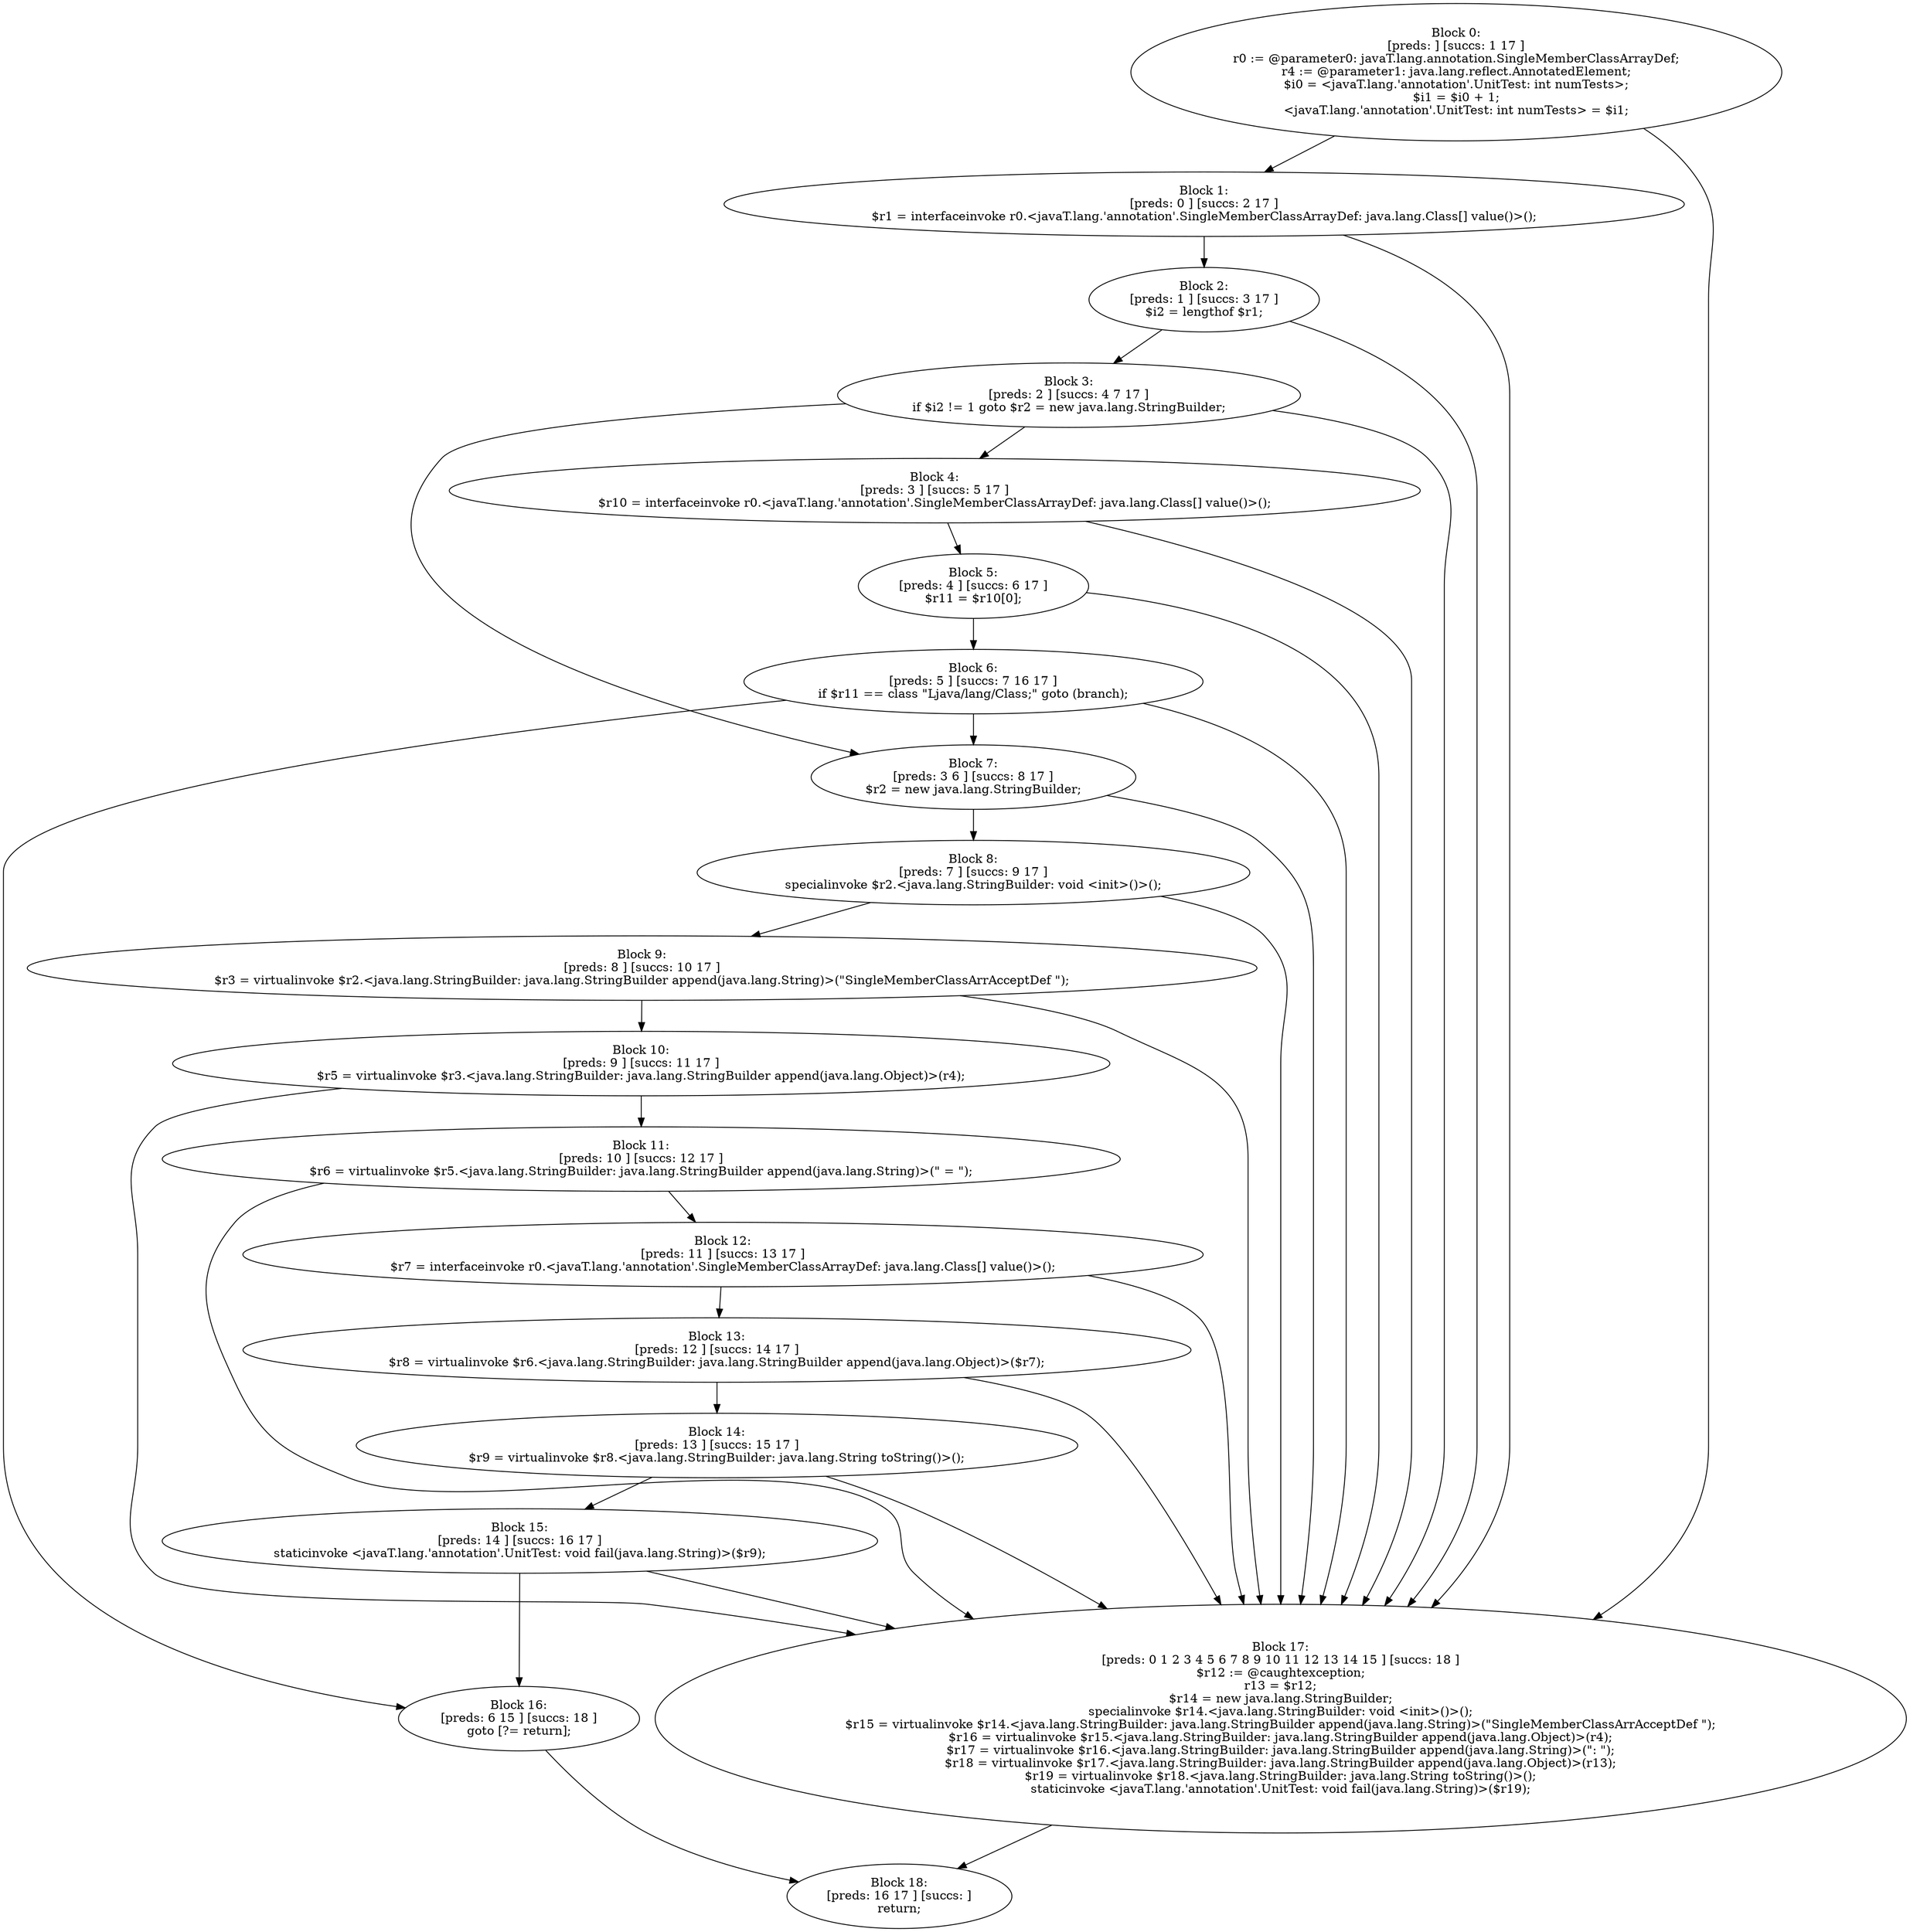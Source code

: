 digraph "unitGraph" {
    "Block 0:
[preds: ] [succs: 1 17 ]
r0 := @parameter0: javaT.lang.annotation.SingleMemberClassArrayDef;
r4 := @parameter1: java.lang.reflect.AnnotatedElement;
$i0 = <javaT.lang.'annotation'.UnitTest: int numTests>;
$i1 = $i0 + 1;
<javaT.lang.'annotation'.UnitTest: int numTests> = $i1;
"
    "Block 1:
[preds: 0 ] [succs: 2 17 ]
$r1 = interfaceinvoke r0.<javaT.lang.'annotation'.SingleMemberClassArrayDef: java.lang.Class[] value()>();
"
    "Block 2:
[preds: 1 ] [succs: 3 17 ]
$i2 = lengthof $r1;
"
    "Block 3:
[preds: 2 ] [succs: 4 7 17 ]
if $i2 != 1 goto $r2 = new java.lang.StringBuilder;
"
    "Block 4:
[preds: 3 ] [succs: 5 17 ]
$r10 = interfaceinvoke r0.<javaT.lang.'annotation'.SingleMemberClassArrayDef: java.lang.Class[] value()>();
"
    "Block 5:
[preds: 4 ] [succs: 6 17 ]
$r11 = $r10[0];
"
    "Block 6:
[preds: 5 ] [succs: 7 16 17 ]
if $r11 == class \"Ljava/lang/Class;\" goto (branch);
"
    "Block 7:
[preds: 3 6 ] [succs: 8 17 ]
$r2 = new java.lang.StringBuilder;
"
    "Block 8:
[preds: 7 ] [succs: 9 17 ]
specialinvoke $r2.<java.lang.StringBuilder: void <init>()>();
"
    "Block 9:
[preds: 8 ] [succs: 10 17 ]
$r3 = virtualinvoke $r2.<java.lang.StringBuilder: java.lang.StringBuilder append(java.lang.String)>(\"SingleMemberClassArrAcceptDef \");
"
    "Block 10:
[preds: 9 ] [succs: 11 17 ]
$r5 = virtualinvoke $r3.<java.lang.StringBuilder: java.lang.StringBuilder append(java.lang.Object)>(r4);
"
    "Block 11:
[preds: 10 ] [succs: 12 17 ]
$r6 = virtualinvoke $r5.<java.lang.StringBuilder: java.lang.StringBuilder append(java.lang.String)>(\" = \");
"
    "Block 12:
[preds: 11 ] [succs: 13 17 ]
$r7 = interfaceinvoke r0.<javaT.lang.'annotation'.SingleMemberClassArrayDef: java.lang.Class[] value()>();
"
    "Block 13:
[preds: 12 ] [succs: 14 17 ]
$r8 = virtualinvoke $r6.<java.lang.StringBuilder: java.lang.StringBuilder append(java.lang.Object)>($r7);
"
    "Block 14:
[preds: 13 ] [succs: 15 17 ]
$r9 = virtualinvoke $r8.<java.lang.StringBuilder: java.lang.String toString()>();
"
    "Block 15:
[preds: 14 ] [succs: 16 17 ]
staticinvoke <javaT.lang.'annotation'.UnitTest: void fail(java.lang.String)>($r9);
"
    "Block 16:
[preds: 6 15 ] [succs: 18 ]
goto [?= return];
"
    "Block 17:
[preds: 0 1 2 3 4 5 6 7 8 9 10 11 12 13 14 15 ] [succs: 18 ]
$r12 := @caughtexception;
r13 = $r12;
$r14 = new java.lang.StringBuilder;
specialinvoke $r14.<java.lang.StringBuilder: void <init>()>();
$r15 = virtualinvoke $r14.<java.lang.StringBuilder: java.lang.StringBuilder append(java.lang.String)>(\"SingleMemberClassArrAcceptDef \");
$r16 = virtualinvoke $r15.<java.lang.StringBuilder: java.lang.StringBuilder append(java.lang.Object)>(r4);
$r17 = virtualinvoke $r16.<java.lang.StringBuilder: java.lang.StringBuilder append(java.lang.String)>(\": \");
$r18 = virtualinvoke $r17.<java.lang.StringBuilder: java.lang.StringBuilder append(java.lang.Object)>(r13);
$r19 = virtualinvoke $r18.<java.lang.StringBuilder: java.lang.String toString()>();
staticinvoke <javaT.lang.'annotation'.UnitTest: void fail(java.lang.String)>($r19);
"
    "Block 18:
[preds: 16 17 ] [succs: ]
return;
"
    "Block 0:
[preds: ] [succs: 1 17 ]
r0 := @parameter0: javaT.lang.annotation.SingleMemberClassArrayDef;
r4 := @parameter1: java.lang.reflect.AnnotatedElement;
$i0 = <javaT.lang.'annotation'.UnitTest: int numTests>;
$i1 = $i0 + 1;
<javaT.lang.'annotation'.UnitTest: int numTests> = $i1;
"->"Block 1:
[preds: 0 ] [succs: 2 17 ]
$r1 = interfaceinvoke r0.<javaT.lang.'annotation'.SingleMemberClassArrayDef: java.lang.Class[] value()>();
";
    "Block 0:
[preds: ] [succs: 1 17 ]
r0 := @parameter0: javaT.lang.annotation.SingleMemberClassArrayDef;
r4 := @parameter1: java.lang.reflect.AnnotatedElement;
$i0 = <javaT.lang.'annotation'.UnitTest: int numTests>;
$i1 = $i0 + 1;
<javaT.lang.'annotation'.UnitTest: int numTests> = $i1;
"->"Block 17:
[preds: 0 1 2 3 4 5 6 7 8 9 10 11 12 13 14 15 ] [succs: 18 ]
$r12 := @caughtexception;
r13 = $r12;
$r14 = new java.lang.StringBuilder;
specialinvoke $r14.<java.lang.StringBuilder: void <init>()>();
$r15 = virtualinvoke $r14.<java.lang.StringBuilder: java.lang.StringBuilder append(java.lang.String)>(\"SingleMemberClassArrAcceptDef \");
$r16 = virtualinvoke $r15.<java.lang.StringBuilder: java.lang.StringBuilder append(java.lang.Object)>(r4);
$r17 = virtualinvoke $r16.<java.lang.StringBuilder: java.lang.StringBuilder append(java.lang.String)>(\": \");
$r18 = virtualinvoke $r17.<java.lang.StringBuilder: java.lang.StringBuilder append(java.lang.Object)>(r13);
$r19 = virtualinvoke $r18.<java.lang.StringBuilder: java.lang.String toString()>();
staticinvoke <javaT.lang.'annotation'.UnitTest: void fail(java.lang.String)>($r19);
";
    "Block 1:
[preds: 0 ] [succs: 2 17 ]
$r1 = interfaceinvoke r0.<javaT.lang.'annotation'.SingleMemberClassArrayDef: java.lang.Class[] value()>();
"->"Block 2:
[preds: 1 ] [succs: 3 17 ]
$i2 = lengthof $r1;
";
    "Block 1:
[preds: 0 ] [succs: 2 17 ]
$r1 = interfaceinvoke r0.<javaT.lang.'annotation'.SingleMemberClassArrayDef: java.lang.Class[] value()>();
"->"Block 17:
[preds: 0 1 2 3 4 5 6 7 8 9 10 11 12 13 14 15 ] [succs: 18 ]
$r12 := @caughtexception;
r13 = $r12;
$r14 = new java.lang.StringBuilder;
specialinvoke $r14.<java.lang.StringBuilder: void <init>()>();
$r15 = virtualinvoke $r14.<java.lang.StringBuilder: java.lang.StringBuilder append(java.lang.String)>(\"SingleMemberClassArrAcceptDef \");
$r16 = virtualinvoke $r15.<java.lang.StringBuilder: java.lang.StringBuilder append(java.lang.Object)>(r4);
$r17 = virtualinvoke $r16.<java.lang.StringBuilder: java.lang.StringBuilder append(java.lang.String)>(\": \");
$r18 = virtualinvoke $r17.<java.lang.StringBuilder: java.lang.StringBuilder append(java.lang.Object)>(r13);
$r19 = virtualinvoke $r18.<java.lang.StringBuilder: java.lang.String toString()>();
staticinvoke <javaT.lang.'annotation'.UnitTest: void fail(java.lang.String)>($r19);
";
    "Block 2:
[preds: 1 ] [succs: 3 17 ]
$i2 = lengthof $r1;
"->"Block 3:
[preds: 2 ] [succs: 4 7 17 ]
if $i2 != 1 goto $r2 = new java.lang.StringBuilder;
";
    "Block 2:
[preds: 1 ] [succs: 3 17 ]
$i2 = lengthof $r1;
"->"Block 17:
[preds: 0 1 2 3 4 5 6 7 8 9 10 11 12 13 14 15 ] [succs: 18 ]
$r12 := @caughtexception;
r13 = $r12;
$r14 = new java.lang.StringBuilder;
specialinvoke $r14.<java.lang.StringBuilder: void <init>()>();
$r15 = virtualinvoke $r14.<java.lang.StringBuilder: java.lang.StringBuilder append(java.lang.String)>(\"SingleMemberClassArrAcceptDef \");
$r16 = virtualinvoke $r15.<java.lang.StringBuilder: java.lang.StringBuilder append(java.lang.Object)>(r4);
$r17 = virtualinvoke $r16.<java.lang.StringBuilder: java.lang.StringBuilder append(java.lang.String)>(\": \");
$r18 = virtualinvoke $r17.<java.lang.StringBuilder: java.lang.StringBuilder append(java.lang.Object)>(r13);
$r19 = virtualinvoke $r18.<java.lang.StringBuilder: java.lang.String toString()>();
staticinvoke <javaT.lang.'annotation'.UnitTest: void fail(java.lang.String)>($r19);
";
    "Block 3:
[preds: 2 ] [succs: 4 7 17 ]
if $i2 != 1 goto $r2 = new java.lang.StringBuilder;
"->"Block 4:
[preds: 3 ] [succs: 5 17 ]
$r10 = interfaceinvoke r0.<javaT.lang.'annotation'.SingleMemberClassArrayDef: java.lang.Class[] value()>();
";
    "Block 3:
[preds: 2 ] [succs: 4 7 17 ]
if $i2 != 1 goto $r2 = new java.lang.StringBuilder;
"->"Block 7:
[preds: 3 6 ] [succs: 8 17 ]
$r2 = new java.lang.StringBuilder;
";
    "Block 3:
[preds: 2 ] [succs: 4 7 17 ]
if $i2 != 1 goto $r2 = new java.lang.StringBuilder;
"->"Block 17:
[preds: 0 1 2 3 4 5 6 7 8 9 10 11 12 13 14 15 ] [succs: 18 ]
$r12 := @caughtexception;
r13 = $r12;
$r14 = new java.lang.StringBuilder;
specialinvoke $r14.<java.lang.StringBuilder: void <init>()>();
$r15 = virtualinvoke $r14.<java.lang.StringBuilder: java.lang.StringBuilder append(java.lang.String)>(\"SingleMemberClassArrAcceptDef \");
$r16 = virtualinvoke $r15.<java.lang.StringBuilder: java.lang.StringBuilder append(java.lang.Object)>(r4);
$r17 = virtualinvoke $r16.<java.lang.StringBuilder: java.lang.StringBuilder append(java.lang.String)>(\": \");
$r18 = virtualinvoke $r17.<java.lang.StringBuilder: java.lang.StringBuilder append(java.lang.Object)>(r13);
$r19 = virtualinvoke $r18.<java.lang.StringBuilder: java.lang.String toString()>();
staticinvoke <javaT.lang.'annotation'.UnitTest: void fail(java.lang.String)>($r19);
";
    "Block 4:
[preds: 3 ] [succs: 5 17 ]
$r10 = interfaceinvoke r0.<javaT.lang.'annotation'.SingleMemberClassArrayDef: java.lang.Class[] value()>();
"->"Block 5:
[preds: 4 ] [succs: 6 17 ]
$r11 = $r10[0];
";
    "Block 4:
[preds: 3 ] [succs: 5 17 ]
$r10 = interfaceinvoke r0.<javaT.lang.'annotation'.SingleMemberClassArrayDef: java.lang.Class[] value()>();
"->"Block 17:
[preds: 0 1 2 3 4 5 6 7 8 9 10 11 12 13 14 15 ] [succs: 18 ]
$r12 := @caughtexception;
r13 = $r12;
$r14 = new java.lang.StringBuilder;
specialinvoke $r14.<java.lang.StringBuilder: void <init>()>();
$r15 = virtualinvoke $r14.<java.lang.StringBuilder: java.lang.StringBuilder append(java.lang.String)>(\"SingleMemberClassArrAcceptDef \");
$r16 = virtualinvoke $r15.<java.lang.StringBuilder: java.lang.StringBuilder append(java.lang.Object)>(r4);
$r17 = virtualinvoke $r16.<java.lang.StringBuilder: java.lang.StringBuilder append(java.lang.String)>(\": \");
$r18 = virtualinvoke $r17.<java.lang.StringBuilder: java.lang.StringBuilder append(java.lang.Object)>(r13);
$r19 = virtualinvoke $r18.<java.lang.StringBuilder: java.lang.String toString()>();
staticinvoke <javaT.lang.'annotation'.UnitTest: void fail(java.lang.String)>($r19);
";
    "Block 5:
[preds: 4 ] [succs: 6 17 ]
$r11 = $r10[0];
"->"Block 6:
[preds: 5 ] [succs: 7 16 17 ]
if $r11 == class \"Ljava/lang/Class;\" goto (branch);
";
    "Block 5:
[preds: 4 ] [succs: 6 17 ]
$r11 = $r10[0];
"->"Block 17:
[preds: 0 1 2 3 4 5 6 7 8 9 10 11 12 13 14 15 ] [succs: 18 ]
$r12 := @caughtexception;
r13 = $r12;
$r14 = new java.lang.StringBuilder;
specialinvoke $r14.<java.lang.StringBuilder: void <init>()>();
$r15 = virtualinvoke $r14.<java.lang.StringBuilder: java.lang.StringBuilder append(java.lang.String)>(\"SingleMemberClassArrAcceptDef \");
$r16 = virtualinvoke $r15.<java.lang.StringBuilder: java.lang.StringBuilder append(java.lang.Object)>(r4);
$r17 = virtualinvoke $r16.<java.lang.StringBuilder: java.lang.StringBuilder append(java.lang.String)>(\": \");
$r18 = virtualinvoke $r17.<java.lang.StringBuilder: java.lang.StringBuilder append(java.lang.Object)>(r13);
$r19 = virtualinvoke $r18.<java.lang.StringBuilder: java.lang.String toString()>();
staticinvoke <javaT.lang.'annotation'.UnitTest: void fail(java.lang.String)>($r19);
";
    "Block 6:
[preds: 5 ] [succs: 7 16 17 ]
if $r11 == class \"Ljava/lang/Class;\" goto (branch);
"->"Block 7:
[preds: 3 6 ] [succs: 8 17 ]
$r2 = new java.lang.StringBuilder;
";
    "Block 6:
[preds: 5 ] [succs: 7 16 17 ]
if $r11 == class \"Ljava/lang/Class;\" goto (branch);
"->"Block 16:
[preds: 6 15 ] [succs: 18 ]
goto [?= return];
";
    "Block 6:
[preds: 5 ] [succs: 7 16 17 ]
if $r11 == class \"Ljava/lang/Class;\" goto (branch);
"->"Block 17:
[preds: 0 1 2 3 4 5 6 7 8 9 10 11 12 13 14 15 ] [succs: 18 ]
$r12 := @caughtexception;
r13 = $r12;
$r14 = new java.lang.StringBuilder;
specialinvoke $r14.<java.lang.StringBuilder: void <init>()>();
$r15 = virtualinvoke $r14.<java.lang.StringBuilder: java.lang.StringBuilder append(java.lang.String)>(\"SingleMemberClassArrAcceptDef \");
$r16 = virtualinvoke $r15.<java.lang.StringBuilder: java.lang.StringBuilder append(java.lang.Object)>(r4);
$r17 = virtualinvoke $r16.<java.lang.StringBuilder: java.lang.StringBuilder append(java.lang.String)>(\": \");
$r18 = virtualinvoke $r17.<java.lang.StringBuilder: java.lang.StringBuilder append(java.lang.Object)>(r13);
$r19 = virtualinvoke $r18.<java.lang.StringBuilder: java.lang.String toString()>();
staticinvoke <javaT.lang.'annotation'.UnitTest: void fail(java.lang.String)>($r19);
";
    "Block 7:
[preds: 3 6 ] [succs: 8 17 ]
$r2 = new java.lang.StringBuilder;
"->"Block 8:
[preds: 7 ] [succs: 9 17 ]
specialinvoke $r2.<java.lang.StringBuilder: void <init>()>();
";
    "Block 7:
[preds: 3 6 ] [succs: 8 17 ]
$r2 = new java.lang.StringBuilder;
"->"Block 17:
[preds: 0 1 2 3 4 5 6 7 8 9 10 11 12 13 14 15 ] [succs: 18 ]
$r12 := @caughtexception;
r13 = $r12;
$r14 = new java.lang.StringBuilder;
specialinvoke $r14.<java.lang.StringBuilder: void <init>()>();
$r15 = virtualinvoke $r14.<java.lang.StringBuilder: java.lang.StringBuilder append(java.lang.String)>(\"SingleMemberClassArrAcceptDef \");
$r16 = virtualinvoke $r15.<java.lang.StringBuilder: java.lang.StringBuilder append(java.lang.Object)>(r4);
$r17 = virtualinvoke $r16.<java.lang.StringBuilder: java.lang.StringBuilder append(java.lang.String)>(\": \");
$r18 = virtualinvoke $r17.<java.lang.StringBuilder: java.lang.StringBuilder append(java.lang.Object)>(r13);
$r19 = virtualinvoke $r18.<java.lang.StringBuilder: java.lang.String toString()>();
staticinvoke <javaT.lang.'annotation'.UnitTest: void fail(java.lang.String)>($r19);
";
    "Block 8:
[preds: 7 ] [succs: 9 17 ]
specialinvoke $r2.<java.lang.StringBuilder: void <init>()>();
"->"Block 9:
[preds: 8 ] [succs: 10 17 ]
$r3 = virtualinvoke $r2.<java.lang.StringBuilder: java.lang.StringBuilder append(java.lang.String)>(\"SingleMemberClassArrAcceptDef \");
";
    "Block 8:
[preds: 7 ] [succs: 9 17 ]
specialinvoke $r2.<java.lang.StringBuilder: void <init>()>();
"->"Block 17:
[preds: 0 1 2 3 4 5 6 7 8 9 10 11 12 13 14 15 ] [succs: 18 ]
$r12 := @caughtexception;
r13 = $r12;
$r14 = new java.lang.StringBuilder;
specialinvoke $r14.<java.lang.StringBuilder: void <init>()>();
$r15 = virtualinvoke $r14.<java.lang.StringBuilder: java.lang.StringBuilder append(java.lang.String)>(\"SingleMemberClassArrAcceptDef \");
$r16 = virtualinvoke $r15.<java.lang.StringBuilder: java.lang.StringBuilder append(java.lang.Object)>(r4);
$r17 = virtualinvoke $r16.<java.lang.StringBuilder: java.lang.StringBuilder append(java.lang.String)>(\": \");
$r18 = virtualinvoke $r17.<java.lang.StringBuilder: java.lang.StringBuilder append(java.lang.Object)>(r13);
$r19 = virtualinvoke $r18.<java.lang.StringBuilder: java.lang.String toString()>();
staticinvoke <javaT.lang.'annotation'.UnitTest: void fail(java.lang.String)>($r19);
";
    "Block 9:
[preds: 8 ] [succs: 10 17 ]
$r3 = virtualinvoke $r2.<java.lang.StringBuilder: java.lang.StringBuilder append(java.lang.String)>(\"SingleMemberClassArrAcceptDef \");
"->"Block 10:
[preds: 9 ] [succs: 11 17 ]
$r5 = virtualinvoke $r3.<java.lang.StringBuilder: java.lang.StringBuilder append(java.lang.Object)>(r4);
";
    "Block 9:
[preds: 8 ] [succs: 10 17 ]
$r3 = virtualinvoke $r2.<java.lang.StringBuilder: java.lang.StringBuilder append(java.lang.String)>(\"SingleMemberClassArrAcceptDef \");
"->"Block 17:
[preds: 0 1 2 3 4 5 6 7 8 9 10 11 12 13 14 15 ] [succs: 18 ]
$r12 := @caughtexception;
r13 = $r12;
$r14 = new java.lang.StringBuilder;
specialinvoke $r14.<java.lang.StringBuilder: void <init>()>();
$r15 = virtualinvoke $r14.<java.lang.StringBuilder: java.lang.StringBuilder append(java.lang.String)>(\"SingleMemberClassArrAcceptDef \");
$r16 = virtualinvoke $r15.<java.lang.StringBuilder: java.lang.StringBuilder append(java.lang.Object)>(r4);
$r17 = virtualinvoke $r16.<java.lang.StringBuilder: java.lang.StringBuilder append(java.lang.String)>(\": \");
$r18 = virtualinvoke $r17.<java.lang.StringBuilder: java.lang.StringBuilder append(java.lang.Object)>(r13);
$r19 = virtualinvoke $r18.<java.lang.StringBuilder: java.lang.String toString()>();
staticinvoke <javaT.lang.'annotation'.UnitTest: void fail(java.lang.String)>($r19);
";
    "Block 10:
[preds: 9 ] [succs: 11 17 ]
$r5 = virtualinvoke $r3.<java.lang.StringBuilder: java.lang.StringBuilder append(java.lang.Object)>(r4);
"->"Block 11:
[preds: 10 ] [succs: 12 17 ]
$r6 = virtualinvoke $r5.<java.lang.StringBuilder: java.lang.StringBuilder append(java.lang.String)>(\" = \");
";
    "Block 10:
[preds: 9 ] [succs: 11 17 ]
$r5 = virtualinvoke $r3.<java.lang.StringBuilder: java.lang.StringBuilder append(java.lang.Object)>(r4);
"->"Block 17:
[preds: 0 1 2 3 4 5 6 7 8 9 10 11 12 13 14 15 ] [succs: 18 ]
$r12 := @caughtexception;
r13 = $r12;
$r14 = new java.lang.StringBuilder;
specialinvoke $r14.<java.lang.StringBuilder: void <init>()>();
$r15 = virtualinvoke $r14.<java.lang.StringBuilder: java.lang.StringBuilder append(java.lang.String)>(\"SingleMemberClassArrAcceptDef \");
$r16 = virtualinvoke $r15.<java.lang.StringBuilder: java.lang.StringBuilder append(java.lang.Object)>(r4);
$r17 = virtualinvoke $r16.<java.lang.StringBuilder: java.lang.StringBuilder append(java.lang.String)>(\": \");
$r18 = virtualinvoke $r17.<java.lang.StringBuilder: java.lang.StringBuilder append(java.lang.Object)>(r13);
$r19 = virtualinvoke $r18.<java.lang.StringBuilder: java.lang.String toString()>();
staticinvoke <javaT.lang.'annotation'.UnitTest: void fail(java.lang.String)>($r19);
";
    "Block 11:
[preds: 10 ] [succs: 12 17 ]
$r6 = virtualinvoke $r5.<java.lang.StringBuilder: java.lang.StringBuilder append(java.lang.String)>(\" = \");
"->"Block 12:
[preds: 11 ] [succs: 13 17 ]
$r7 = interfaceinvoke r0.<javaT.lang.'annotation'.SingleMemberClassArrayDef: java.lang.Class[] value()>();
";
    "Block 11:
[preds: 10 ] [succs: 12 17 ]
$r6 = virtualinvoke $r5.<java.lang.StringBuilder: java.lang.StringBuilder append(java.lang.String)>(\" = \");
"->"Block 17:
[preds: 0 1 2 3 4 5 6 7 8 9 10 11 12 13 14 15 ] [succs: 18 ]
$r12 := @caughtexception;
r13 = $r12;
$r14 = new java.lang.StringBuilder;
specialinvoke $r14.<java.lang.StringBuilder: void <init>()>();
$r15 = virtualinvoke $r14.<java.lang.StringBuilder: java.lang.StringBuilder append(java.lang.String)>(\"SingleMemberClassArrAcceptDef \");
$r16 = virtualinvoke $r15.<java.lang.StringBuilder: java.lang.StringBuilder append(java.lang.Object)>(r4);
$r17 = virtualinvoke $r16.<java.lang.StringBuilder: java.lang.StringBuilder append(java.lang.String)>(\": \");
$r18 = virtualinvoke $r17.<java.lang.StringBuilder: java.lang.StringBuilder append(java.lang.Object)>(r13);
$r19 = virtualinvoke $r18.<java.lang.StringBuilder: java.lang.String toString()>();
staticinvoke <javaT.lang.'annotation'.UnitTest: void fail(java.lang.String)>($r19);
";
    "Block 12:
[preds: 11 ] [succs: 13 17 ]
$r7 = interfaceinvoke r0.<javaT.lang.'annotation'.SingleMemberClassArrayDef: java.lang.Class[] value()>();
"->"Block 13:
[preds: 12 ] [succs: 14 17 ]
$r8 = virtualinvoke $r6.<java.lang.StringBuilder: java.lang.StringBuilder append(java.lang.Object)>($r7);
";
    "Block 12:
[preds: 11 ] [succs: 13 17 ]
$r7 = interfaceinvoke r0.<javaT.lang.'annotation'.SingleMemberClassArrayDef: java.lang.Class[] value()>();
"->"Block 17:
[preds: 0 1 2 3 4 5 6 7 8 9 10 11 12 13 14 15 ] [succs: 18 ]
$r12 := @caughtexception;
r13 = $r12;
$r14 = new java.lang.StringBuilder;
specialinvoke $r14.<java.lang.StringBuilder: void <init>()>();
$r15 = virtualinvoke $r14.<java.lang.StringBuilder: java.lang.StringBuilder append(java.lang.String)>(\"SingleMemberClassArrAcceptDef \");
$r16 = virtualinvoke $r15.<java.lang.StringBuilder: java.lang.StringBuilder append(java.lang.Object)>(r4);
$r17 = virtualinvoke $r16.<java.lang.StringBuilder: java.lang.StringBuilder append(java.lang.String)>(\": \");
$r18 = virtualinvoke $r17.<java.lang.StringBuilder: java.lang.StringBuilder append(java.lang.Object)>(r13);
$r19 = virtualinvoke $r18.<java.lang.StringBuilder: java.lang.String toString()>();
staticinvoke <javaT.lang.'annotation'.UnitTest: void fail(java.lang.String)>($r19);
";
    "Block 13:
[preds: 12 ] [succs: 14 17 ]
$r8 = virtualinvoke $r6.<java.lang.StringBuilder: java.lang.StringBuilder append(java.lang.Object)>($r7);
"->"Block 14:
[preds: 13 ] [succs: 15 17 ]
$r9 = virtualinvoke $r8.<java.lang.StringBuilder: java.lang.String toString()>();
";
    "Block 13:
[preds: 12 ] [succs: 14 17 ]
$r8 = virtualinvoke $r6.<java.lang.StringBuilder: java.lang.StringBuilder append(java.lang.Object)>($r7);
"->"Block 17:
[preds: 0 1 2 3 4 5 6 7 8 9 10 11 12 13 14 15 ] [succs: 18 ]
$r12 := @caughtexception;
r13 = $r12;
$r14 = new java.lang.StringBuilder;
specialinvoke $r14.<java.lang.StringBuilder: void <init>()>();
$r15 = virtualinvoke $r14.<java.lang.StringBuilder: java.lang.StringBuilder append(java.lang.String)>(\"SingleMemberClassArrAcceptDef \");
$r16 = virtualinvoke $r15.<java.lang.StringBuilder: java.lang.StringBuilder append(java.lang.Object)>(r4);
$r17 = virtualinvoke $r16.<java.lang.StringBuilder: java.lang.StringBuilder append(java.lang.String)>(\": \");
$r18 = virtualinvoke $r17.<java.lang.StringBuilder: java.lang.StringBuilder append(java.lang.Object)>(r13);
$r19 = virtualinvoke $r18.<java.lang.StringBuilder: java.lang.String toString()>();
staticinvoke <javaT.lang.'annotation'.UnitTest: void fail(java.lang.String)>($r19);
";
    "Block 14:
[preds: 13 ] [succs: 15 17 ]
$r9 = virtualinvoke $r8.<java.lang.StringBuilder: java.lang.String toString()>();
"->"Block 15:
[preds: 14 ] [succs: 16 17 ]
staticinvoke <javaT.lang.'annotation'.UnitTest: void fail(java.lang.String)>($r9);
";
    "Block 14:
[preds: 13 ] [succs: 15 17 ]
$r9 = virtualinvoke $r8.<java.lang.StringBuilder: java.lang.String toString()>();
"->"Block 17:
[preds: 0 1 2 3 4 5 6 7 8 9 10 11 12 13 14 15 ] [succs: 18 ]
$r12 := @caughtexception;
r13 = $r12;
$r14 = new java.lang.StringBuilder;
specialinvoke $r14.<java.lang.StringBuilder: void <init>()>();
$r15 = virtualinvoke $r14.<java.lang.StringBuilder: java.lang.StringBuilder append(java.lang.String)>(\"SingleMemberClassArrAcceptDef \");
$r16 = virtualinvoke $r15.<java.lang.StringBuilder: java.lang.StringBuilder append(java.lang.Object)>(r4);
$r17 = virtualinvoke $r16.<java.lang.StringBuilder: java.lang.StringBuilder append(java.lang.String)>(\": \");
$r18 = virtualinvoke $r17.<java.lang.StringBuilder: java.lang.StringBuilder append(java.lang.Object)>(r13);
$r19 = virtualinvoke $r18.<java.lang.StringBuilder: java.lang.String toString()>();
staticinvoke <javaT.lang.'annotation'.UnitTest: void fail(java.lang.String)>($r19);
";
    "Block 15:
[preds: 14 ] [succs: 16 17 ]
staticinvoke <javaT.lang.'annotation'.UnitTest: void fail(java.lang.String)>($r9);
"->"Block 16:
[preds: 6 15 ] [succs: 18 ]
goto [?= return];
";
    "Block 15:
[preds: 14 ] [succs: 16 17 ]
staticinvoke <javaT.lang.'annotation'.UnitTest: void fail(java.lang.String)>($r9);
"->"Block 17:
[preds: 0 1 2 3 4 5 6 7 8 9 10 11 12 13 14 15 ] [succs: 18 ]
$r12 := @caughtexception;
r13 = $r12;
$r14 = new java.lang.StringBuilder;
specialinvoke $r14.<java.lang.StringBuilder: void <init>()>();
$r15 = virtualinvoke $r14.<java.lang.StringBuilder: java.lang.StringBuilder append(java.lang.String)>(\"SingleMemberClassArrAcceptDef \");
$r16 = virtualinvoke $r15.<java.lang.StringBuilder: java.lang.StringBuilder append(java.lang.Object)>(r4);
$r17 = virtualinvoke $r16.<java.lang.StringBuilder: java.lang.StringBuilder append(java.lang.String)>(\": \");
$r18 = virtualinvoke $r17.<java.lang.StringBuilder: java.lang.StringBuilder append(java.lang.Object)>(r13);
$r19 = virtualinvoke $r18.<java.lang.StringBuilder: java.lang.String toString()>();
staticinvoke <javaT.lang.'annotation'.UnitTest: void fail(java.lang.String)>($r19);
";
    "Block 16:
[preds: 6 15 ] [succs: 18 ]
goto [?= return];
"->"Block 18:
[preds: 16 17 ] [succs: ]
return;
";
    "Block 17:
[preds: 0 1 2 3 4 5 6 7 8 9 10 11 12 13 14 15 ] [succs: 18 ]
$r12 := @caughtexception;
r13 = $r12;
$r14 = new java.lang.StringBuilder;
specialinvoke $r14.<java.lang.StringBuilder: void <init>()>();
$r15 = virtualinvoke $r14.<java.lang.StringBuilder: java.lang.StringBuilder append(java.lang.String)>(\"SingleMemberClassArrAcceptDef \");
$r16 = virtualinvoke $r15.<java.lang.StringBuilder: java.lang.StringBuilder append(java.lang.Object)>(r4);
$r17 = virtualinvoke $r16.<java.lang.StringBuilder: java.lang.StringBuilder append(java.lang.String)>(\": \");
$r18 = virtualinvoke $r17.<java.lang.StringBuilder: java.lang.StringBuilder append(java.lang.Object)>(r13);
$r19 = virtualinvoke $r18.<java.lang.StringBuilder: java.lang.String toString()>();
staticinvoke <javaT.lang.'annotation'.UnitTest: void fail(java.lang.String)>($r19);
"->"Block 18:
[preds: 16 17 ] [succs: ]
return;
";
}
